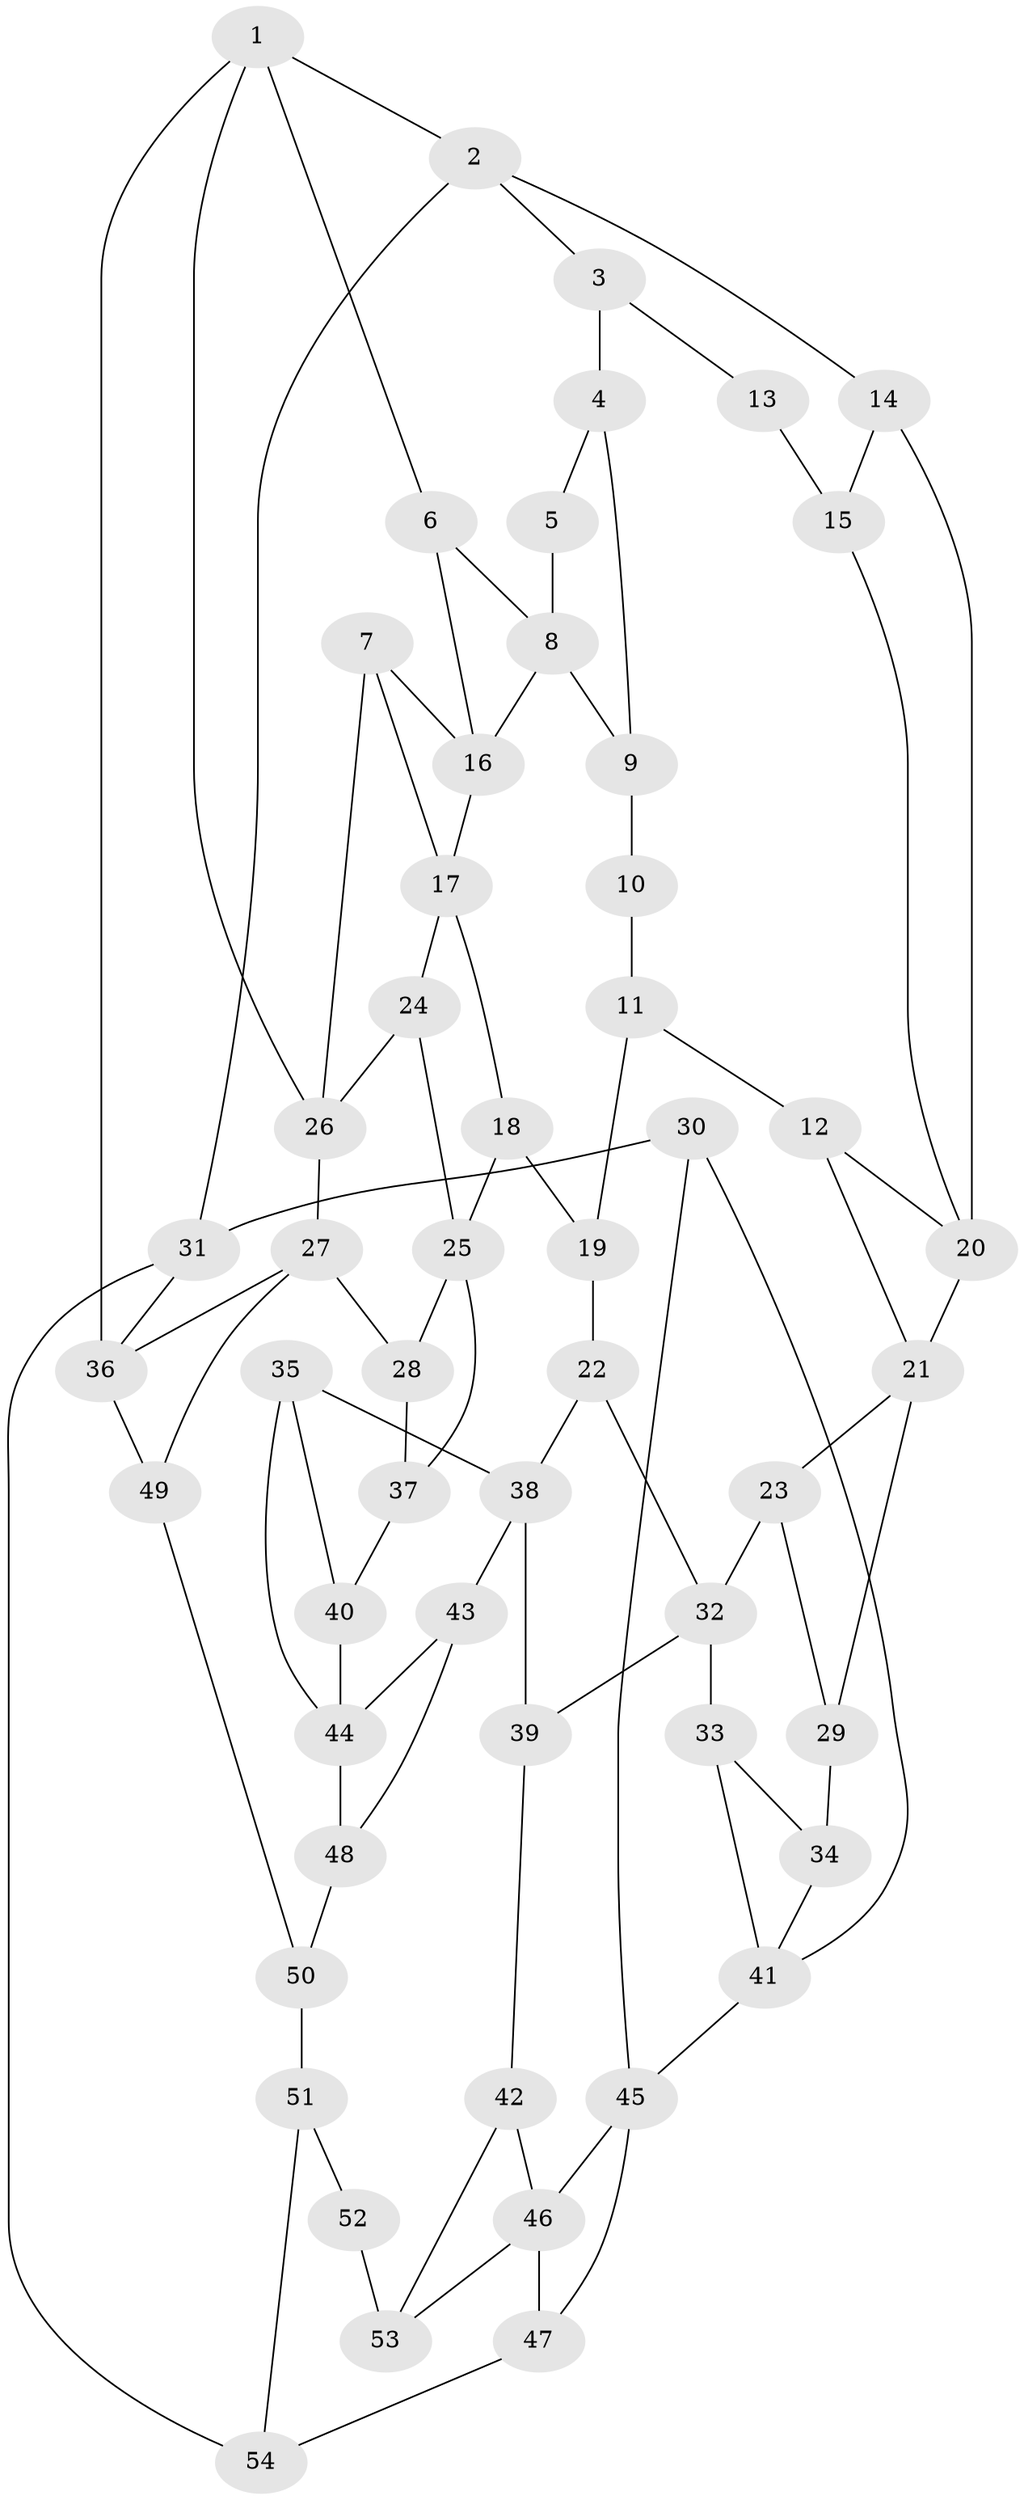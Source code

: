 // original degree distribution, {3: 0.02631578947368421, 6: 0.23684210526315788, 4: 0.2631578947368421, 5: 0.47368421052631576}
// Generated by graph-tools (version 1.1) at 2025/38/03/04/25 23:38:24]
// undirected, 54 vertices, 88 edges
graph export_dot {
  node [color=gray90,style=filled];
  1;
  2;
  3;
  4;
  5;
  6;
  7;
  8;
  9;
  10;
  11;
  12;
  13;
  14;
  15;
  16;
  17;
  18;
  19;
  20;
  21;
  22;
  23;
  24;
  25;
  26;
  27;
  28;
  29;
  30;
  31;
  32;
  33;
  34;
  35;
  36;
  37;
  38;
  39;
  40;
  41;
  42;
  43;
  44;
  45;
  46;
  47;
  48;
  49;
  50;
  51;
  52;
  53;
  54;
  1 -- 2 [weight=1.0];
  1 -- 6 [weight=1.0];
  1 -- 26 [weight=1.0];
  1 -- 36 [weight=1.0];
  2 -- 3 [weight=1.0];
  2 -- 14 [weight=1.0];
  2 -- 31 [weight=1.0];
  3 -- 4 [weight=1.0];
  3 -- 13 [weight=1.0];
  4 -- 5 [weight=1.0];
  4 -- 9 [weight=1.0];
  5 -- 8 [weight=1.0];
  6 -- 8 [weight=1.0];
  6 -- 16 [weight=1.0];
  7 -- 16 [weight=1.0];
  7 -- 17 [weight=1.0];
  7 -- 26 [weight=1.0];
  8 -- 9 [weight=1.0];
  8 -- 16 [weight=1.0];
  9 -- 10 [weight=2.0];
  10 -- 11 [weight=1.0];
  11 -- 12 [weight=1.0];
  11 -- 19 [weight=1.0];
  12 -- 20 [weight=1.0];
  12 -- 21 [weight=1.0];
  13 -- 15 [weight=2.0];
  14 -- 15 [weight=1.0];
  14 -- 20 [weight=1.0];
  15 -- 20 [weight=1.0];
  16 -- 17 [weight=1.0];
  17 -- 18 [weight=1.0];
  17 -- 24 [weight=1.0];
  18 -- 19 [weight=1.0];
  18 -- 25 [weight=1.0];
  19 -- 22 [weight=1.0];
  20 -- 21 [weight=1.0];
  21 -- 23 [weight=1.0];
  21 -- 29 [weight=1.0];
  22 -- 32 [weight=1.0];
  22 -- 38 [weight=1.0];
  23 -- 29 [weight=1.0];
  23 -- 32 [weight=1.0];
  24 -- 25 [weight=1.0];
  24 -- 26 [weight=1.0];
  25 -- 28 [weight=1.0];
  25 -- 37 [weight=1.0];
  26 -- 27 [weight=1.0];
  27 -- 28 [weight=1.0];
  27 -- 36 [weight=1.0];
  27 -- 49 [weight=1.0];
  28 -- 37 [weight=1.0];
  29 -- 34 [weight=2.0];
  30 -- 31 [weight=1.0];
  30 -- 41 [weight=1.0];
  30 -- 45 [weight=1.0];
  31 -- 36 [weight=1.0];
  31 -- 54 [weight=1.0];
  32 -- 33 [weight=1.0];
  32 -- 39 [weight=1.0];
  33 -- 34 [weight=1.0];
  33 -- 41 [weight=1.0];
  34 -- 41 [weight=1.0];
  35 -- 38 [weight=1.0];
  35 -- 40 [weight=1.0];
  35 -- 44 [weight=1.0];
  36 -- 49 [weight=1.0];
  37 -- 40 [weight=2.0];
  38 -- 39 [weight=1.0];
  38 -- 43 [weight=1.0];
  39 -- 42 [weight=1.0];
  40 -- 44 [weight=1.0];
  41 -- 45 [weight=1.0];
  42 -- 46 [weight=1.0];
  42 -- 53 [weight=1.0];
  43 -- 44 [weight=1.0];
  43 -- 48 [weight=1.0];
  44 -- 48 [weight=1.0];
  45 -- 46 [weight=1.0];
  45 -- 47 [weight=1.0];
  46 -- 47 [weight=1.0];
  46 -- 53 [weight=1.0];
  47 -- 54 [weight=1.0];
  48 -- 50 [weight=1.0];
  49 -- 50 [weight=1.0];
  50 -- 51 [weight=1.0];
  51 -- 52 [weight=1.0];
  51 -- 54 [weight=1.0];
  52 -- 53 [weight=2.0];
}
